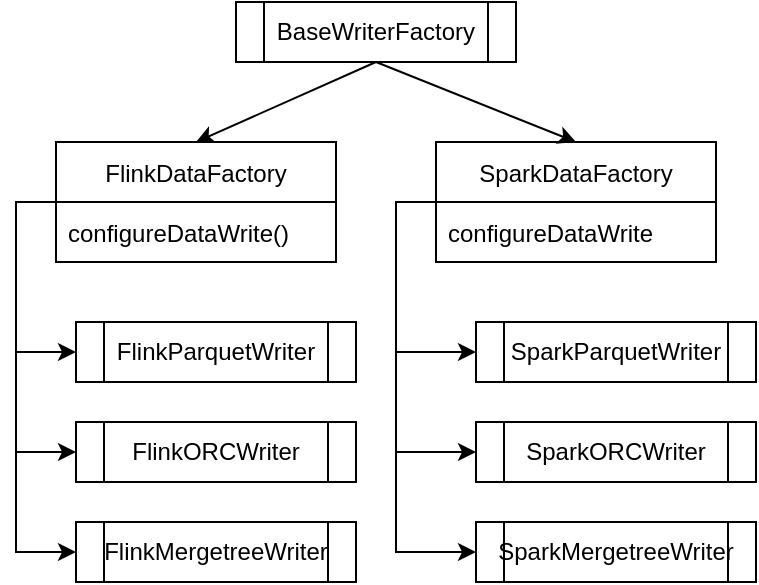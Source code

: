 <mxfile version="15.9.4" type="github">
  <diagram id="quGfgrkIpF4LzjYwFJsh" name="Page-1">
    <mxGraphModel dx="946" dy="614" grid="1" gridSize="10" guides="1" tooltips="1" connect="1" arrows="1" fold="1" page="1" pageScale="1" pageWidth="827" pageHeight="1169" math="0" shadow="0">
      <root>
        <mxCell id="0" />
        <mxCell id="1" parent="0" />
        <mxCell id="0IT1Qo1SSkNv_Q9uhfRW-24" style="edgeStyle=orthogonalEdgeStyle;rounded=0;orthogonalLoop=1;jettySize=auto;html=1;exitX=0;exitY=0.5;exitDx=0;exitDy=0;entryX=0;entryY=0.5;entryDx=0;entryDy=0;" edge="1" parent="1" source="0IT1Qo1SSkNv_Q9uhfRW-1" target="0IT1Qo1SSkNv_Q9uhfRW-18">
          <mxGeometry relative="1" as="geometry" />
        </mxCell>
        <mxCell id="0IT1Qo1SSkNv_Q9uhfRW-1" value="FlinkDataFactory" style="swimlane;fontStyle=0;childLayout=stackLayout;horizontal=1;startSize=30;horizontalStack=0;resizeParent=1;resizeParentMax=0;resizeLast=0;collapsible=1;marginBottom=0;" vertex="1" parent="1">
          <mxGeometry x="100" y="90" width="140" height="60" as="geometry" />
        </mxCell>
        <mxCell id="0IT1Qo1SSkNv_Q9uhfRW-3" value="configureDataWrite()" style="text;strokeColor=none;fillColor=none;align=left;verticalAlign=middle;spacingLeft=4;spacingRight=4;overflow=hidden;points=[[0,0.5],[1,0.5]];portConstraint=eastwest;rotatable=0;" vertex="1" parent="0IT1Qo1SSkNv_Q9uhfRW-1">
          <mxGeometry y="30" width="140" height="30" as="geometry" />
        </mxCell>
        <mxCell id="0IT1Qo1SSkNv_Q9uhfRW-30" style="edgeStyle=orthogonalEdgeStyle;rounded=0;orthogonalLoop=1;jettySize=auto;html=1;exitX=0;exitY=0.5;exitDx=0;exitDy=0;entryX=0;entryY=0.5;entryDx=0;entryDy=0;" edge="1" parent="1" source="0IT1Qo1SSkNv_Q9uhfRW-5" target="0IT1Qo1SSkNv_Q9uhfRW-21">
          <mxGeometry relative="1" as="geometry" />
        </mxCell>
        <mxCell id="0IT1Qo1SSkNv_Q9uhfRW-31" style="edgeStyle=orthogonalEdgeStyle;rounded=0;orthogonalLoop=1;jettySize=auto;html=1;exitX=0;exitY=0.5;exitDx=0;exitDy=0;entryX=0;entryY=0.5;entryDx=0;entryDy=0;" edge="1" parent="1" source="0IT1Qo1SSkNv_Q9uhfRW-5" target="0IT1Qo1SSkNv_Q9uhfRW-22">
          <mxGeometry relative="1" as="geometry" />
        </mxCell>
        <mxCell id="0IT1Qo1SSkNv_Q9uhfRW-32" style="edgeStyle=orthogonalEdgeStyle;rounded=0;orthogonalLoop=1;jettySize=auto;html=1;exitX=0;exitY=0.5;exitDx=0;exitDy=0;entryX=0;entryY=0.5;entryDx=0;entryDy=0;" edge="1" parent="1" source="0IT1Qo1SSkNv_Q9uhfRW-5" target="0IT1Qo1SSkNv_Q9uhfRW-23">
          <mxGeometry relative="1" as="geometry" />
        </mxCell>
        <mxCell id="0IT1Qo1SSkNv_Q9uhfRW-5" value="SparkDataFactory" style="swimlane;fontStyle=0;childLayout=stackLayout;horizontal=1;startSize=30;horizontalStack=0;resizeParent=1;resizeParentMax=0;resizeLast=0;collapsible=1;marginBottom=0;" vertex="1" parent="1">
          <mxGeometry x="290" y="90" width="140" height="60" as="geometry" />
        </mxCell>
        <mxCell id="0IT1Qo1SSkNv_Q9uhfRW-6" value="configureDataWrite" style="text;strokeColor=none;fillColor=none;align=left;verticalAlign=middle;spacingLeft=4;spacingRight=4;overflow=hidden;points=[[0,0.5],[1,0.5]];portConstraint=eastwest;rotatable=0;" vertex="1" parent="0IT1Qo1SSkNv_Q9uhfRW-5">
          <mxGeometry y="30" width="140" height="30" as="geometry" />
        </mxCell>
        <mxCell id="0IT1Qo1SSkNv_Q9uhfRW-9" value="BaseWriterFactory" style="shape=process;whiteSpace=wrap;html=1;backgroundOutline=1;" vertex="1" parent="1">
          <mxGeometry x="190" y="20" width="140" height="30" as="geometry" />
        </mxCell>
        <mxCell id="0IT1Qo1SSkNv_Q9uhfRW-11" value="" style="endArrow=classic;html=1;rounded=0;exitX=0.5;exitY=1;exitDx=0;exitDy=0;entryX=0.5;entryY=0;entryDx=0;entryDy=0;" edge="1" parent="1" source="0IT1Qo1SSkNv_Q9uhfRW-9" target="0IT1Qo1SSkNv_Q9uhfRW-1">
          <mxGeometry width="50" height="50" relative="1" as="geometry">
            <mxPoint x="390" y="340" as="sourcePoint" />
            <mxPoint x="440" y="290" as="targetPoint" />
          </mxGeometry>
        </mxCell>
        <mxCell id="0IT1Qo1SSkNv_Q9uhfRW-12" value="" style="endArrow=classic;html=1;rounded=0;entryX=0.5;entryY=0;entryDx=0;entryDy=0;" edge="1" parent="1" target="0IT1Qo1SSkNv_Q9uhfRW-5">
          <mxGeometry width="50" height="50" relative="1" as="geometry">
            <mxPoint x="260" y="50" as="sourcePoint" />
            <mxPoint x="180" y="100" as="targetPoint" />
          </mxGeometry>
        </mxCell>
        <mxCell id="0IT1Qo1SSkNv_Q9uhfRW-18" value="FlinkParquetWriter" style="shape=process;whiteSpace=wrap;html=1;backgroundOutline=1;" vertex="1" parent="1">
          <mxGeometry x="110" y="180" width="140" height="30" as="geometry" />
        </mxCell>
        <mxCell id="0IT1Qo1SSkNv_Q9uhfRW-19" value="FlinkORCWriter" style="shape=process;whiteSpace=wrap;html=1;backgroundOutline=1;" vertex="1" parent="1">
          <mxGeometry x="110" y="230" width="140" height="30" as="geometry" />
        </mxCell>
        <mxCell id="0IT1Qo1SSkNv_Q9uhfRW-20" value="FlinkMergetreeWriter" style="shape=process;whiteSpace=wrap;html=1;backgroundOutline=1;" vertex="1" parent="1">
          <mxGeometry x="110" y="280" width="140" height="30" as="geometry" />
        </mxCell>
        <mxCell id="0IT1Qo1SSkNv_Q9uhfRW-21" value="SparkParquetWriter" style="shape=process;whiteSpace=wrap;html=1;backgroundOutline=1;" vertex="1" parent="1">
          <mxGeometry x="310" y="180" width="140" height="30" as="geometry" />
        </mxCell>
        <mxCell id="0IT1Qo1SSkNv_Q9uhfRW-22" value="SparkORCWriter" style="shape=process;whiteSpace=wrap;html=1;backgroundOutline=1;" vertex="1" parent="1">
          <mxGeometry x="310" y="230" width="140" height="30" as="geometry" />
        </mxCell>
        <mxCell id="0IT1Qo1SSkNv_Q9uhfRW-23" value="SparkMergetreeWriter" style="shape=process;whiteSpace=wrap;html=1;backgroundOutline=1;" vertex="1" parent="1">
          <mxGeometry x="310" y="280" width="140" height="30" as="geometry" />
        </mxCell>
        <mxCell id="0IT1Qo1SSkNv_Q9uhfRW-25" style="edgeStyle=orthogonalEdgeStyle;rounded=0;orthogonalLoop=1;jettySize=auto;html=1;exitX=0;exitY=0.5;exitDx=0;exitDy=0;entryX=0;entryY=0.5;entryDx=0;entryDy=0;" edge="1" parent="1" source="0IT1Qo1SSkNv_Q9uhfRW-1" target="0IT1Qo1SSkNv_Q9uhfRW-19">
          <mxGeometry relative="1" as="geometry">
            <mxPoint x="110" y="130" as="sourcePoint" />
            <mxPoint x="120" y="205" as="targetPoint" />
          </mxGeometry>
        </mxCell>
        <mxCell id="0IT1Qo1SSkNv_Q9uhfRW-26" style="edgeStyle=orthogonalEdgeStyle;rounded=0;orthogonalLoop=1;jettySize=auto;html=1;exitX=0;exitY=0.5;exitDx=0;exitDy=0;entryX=0;entryY=0.5;entryDx=0;entryDy=0;" edge="1" parent="1" source="0IT1Qo1SSkNv_Q9uhfRW-1" target="0IT1Qo1SSkNv_Q9uhfRW-20">
          <mxGeometry relative="1" as="geometry">
            <mxPoint x="120" y="140" as="sourcePoint" />
            <mxPoint x="130" y="215" as="targetPoint" />
          </mxGeometry>
        </mxCell>
      </root>
    </mxGraphModel>
  </diagram>
</mxfile>
